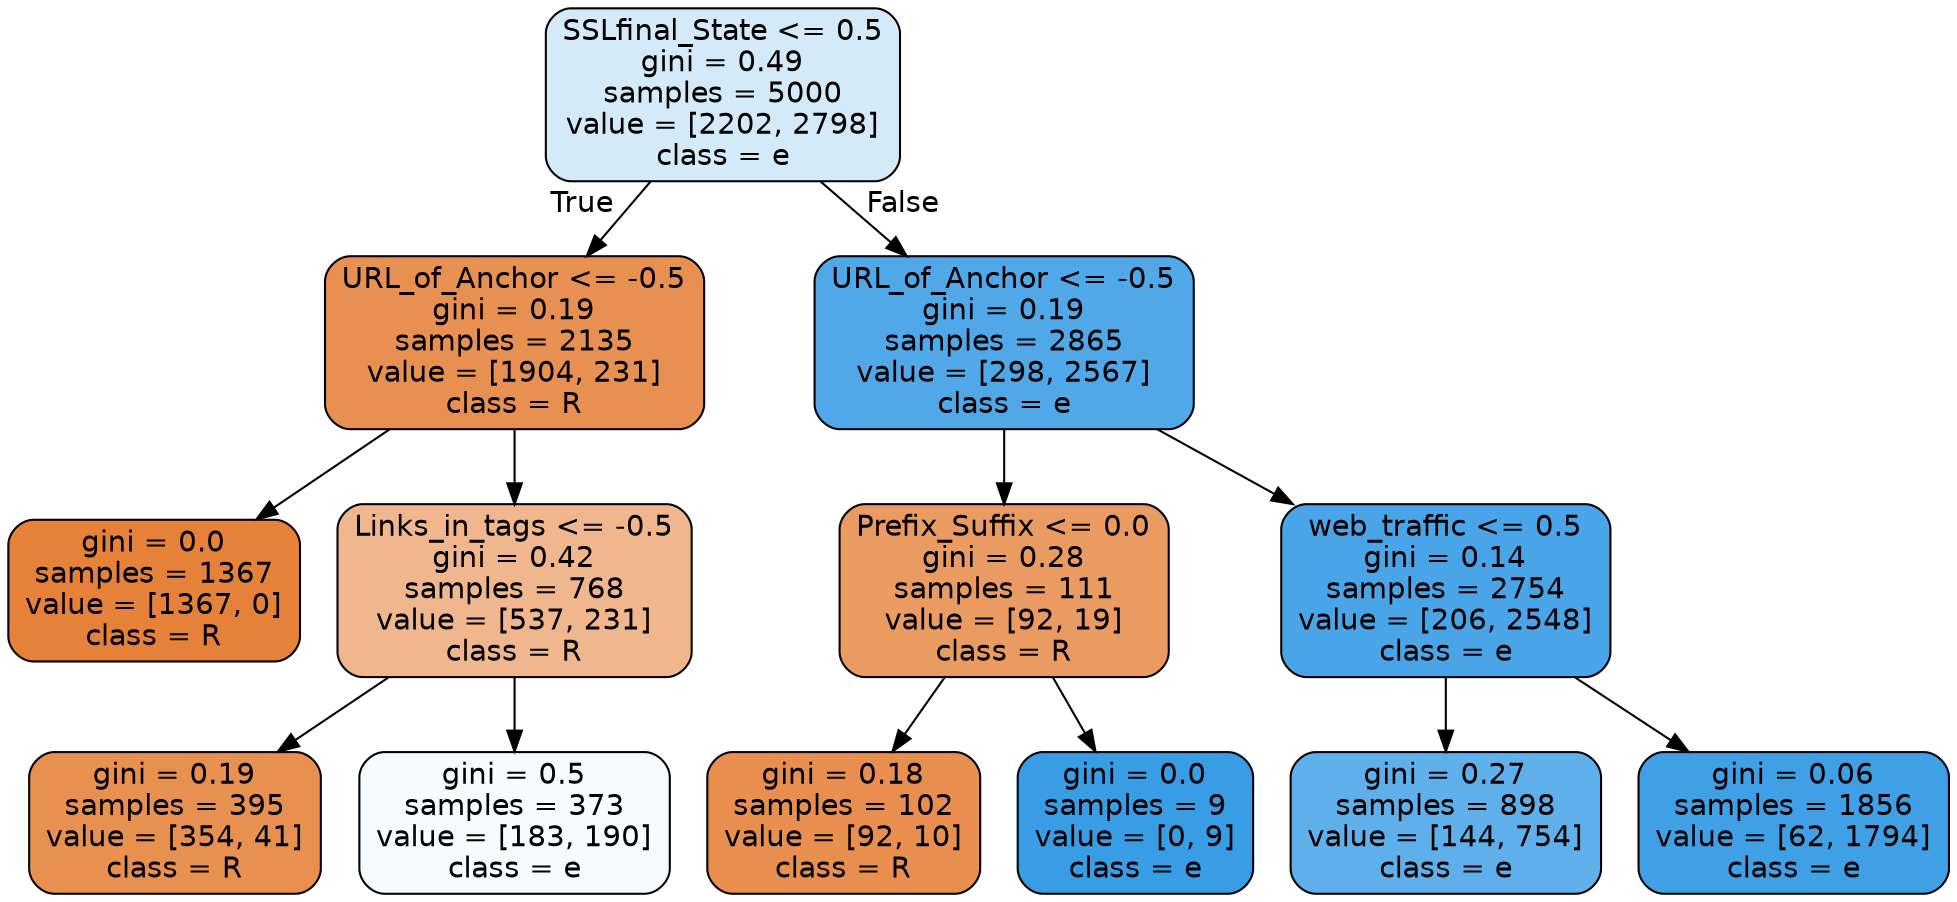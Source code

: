 digraph Tree {
node [shape=box, style="filled, rounded", color="black", fontname=helvetica] ;
edge [fontname=helvetica] ;
0 [label="SSLfinal_State <= 0.5\ngini = 0.49\nsamples = 5000\nvalue = [2202, 2798]\nclass = e", fillcolor="#d5eaf9"] ;
1 [label="URL_of_Anchor <= -0.5\ngini = 0.19\nsamples = 2135\nvalue = [1904, 231]\nclass = R", fillcolor="#e89051"] ;
0 -> 1 [labeldistance=2.5, labelangle=45, headlabel="True"] ;
2 [label="gini = 0.0\nsamples = 1367\nvalue = [1367, 0]\nclass = R", fillcolor="#e58139"] ;
1 -> 2 ;
3 [label="Links_in_tags <= -0.5\ngini = 0.42\nsamples = 768\nvalue = [537, 231]\nclass = R", fillcolor="#f0b78e"] ;
1 -> 3 ;
4 [label="gini = 0.19\nsamples = 395\nvalue = [354, 41]\nclass = R", fillcolor="#e89050"] ;
3 -> 4 ;
5 [label="gini = 0.5\nsamples = 373\nvalue = [183, 190]\nclass = e", fillcolor="#f8fbfe"] ;
3 -> 5 ;
6 [label="URL_of_Anchor <= -0.5\ngini = 0.19\nsamples = 2865\nvalue = [298, 2567]\nclass = e", fillcolor="#50a8e8"] ;
0 -> 6 [labeldistance=2.5, labelangle=-45, headlabel="False"] ;
7 [label="Prefix_Suffix <= 0.0\ngini = 0.28\nsamples = 111\nvalue = [92, 19]\nclass = R", fillcolor="#ea9b62"] ;
6 -> 7 ;
8 [label="gini = 0.18\nsamples = 102\nvalue = [92, 10]\nclass = R", fillcolor="#e88f4f"] ;
7 -> 8 ;
9 [label="gini = 0.0\nsamples = 9\nvalue = [0, 9]\nclass = e", fillcolor="#399de5"] ;
7 -> 9 ;
10 [label="web_traffic <= 0.5\ngini = 0.14\nsamples = 2754\nvalue = [206, 2548]\nclass = e", fillcolor="#49a5e7"] ;
6 -> 10 ;
11 [label="gini = 0.27\nsamples = 898\nvalue = [144, 754]\nclass = e", fillcolor="#5fb0ea"] ;
10 -> 11 ;
12 [label="gini = 0.06\nsamples = 1856\nvalue = [62, 1794]\nclass = e", fillcolor="#40a0e6"] ;
10 -> 12 ;
}